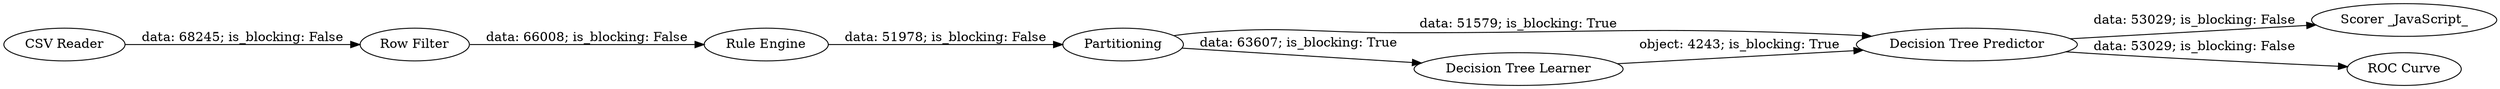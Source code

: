 digraph {
	"-9018455631965757523_1" [label="CSV Reader"]
	"-9018455631965757523_8" [label="Scorer _JavaScript_"]
	"-9018455631965757523_7" [label="Decision Tree Predictor"]
	"-9018455631965757523_10" [label="Rule Engine"]
	"-9018455631965757523_11" [label="ROC Curve"]
	"-9018455631965757523_5" [label="Decision Tree Learner"]
	"-9018455631965757523_4" [label=Partitioning]
	"-9018455631965757523_12" [label="Row Filter"]
	"-9018455631965757523_5" -> "-9018455631965757523_7" [label="object: 4243; is_blocking: True"]
	"-9018455631965757523_10" -> "-9018455631965757523_4" [label="data: 51978; is_blocking: False"]
	"-9018455631965757523_7" -> "-9018455631965757523_11" [label="data: 53029; is_blocking: False"]
	"-9018455631965757523_4" -> "-9018455631965757523_7" [label="data: 51579; is_blocking: True"]
	"-9018455631965757523_7" -> "-9018455631965757523_8" [label="data: 53029; is_blocking: False"]
	"-9018455631965757523_4" -> "-9018455631965757523_5" [label="data: 63607; is_blocking: True"]
	"-9018455631965757523_1" -> "-9018455631965757523_12" [label="data: 68245; is_blocking: False"]
	"-9018455631965757523_12" -> "-9018455631965757523_10" [label="data: 66008; is_blocking: False"]
	rankdir=LR
}
